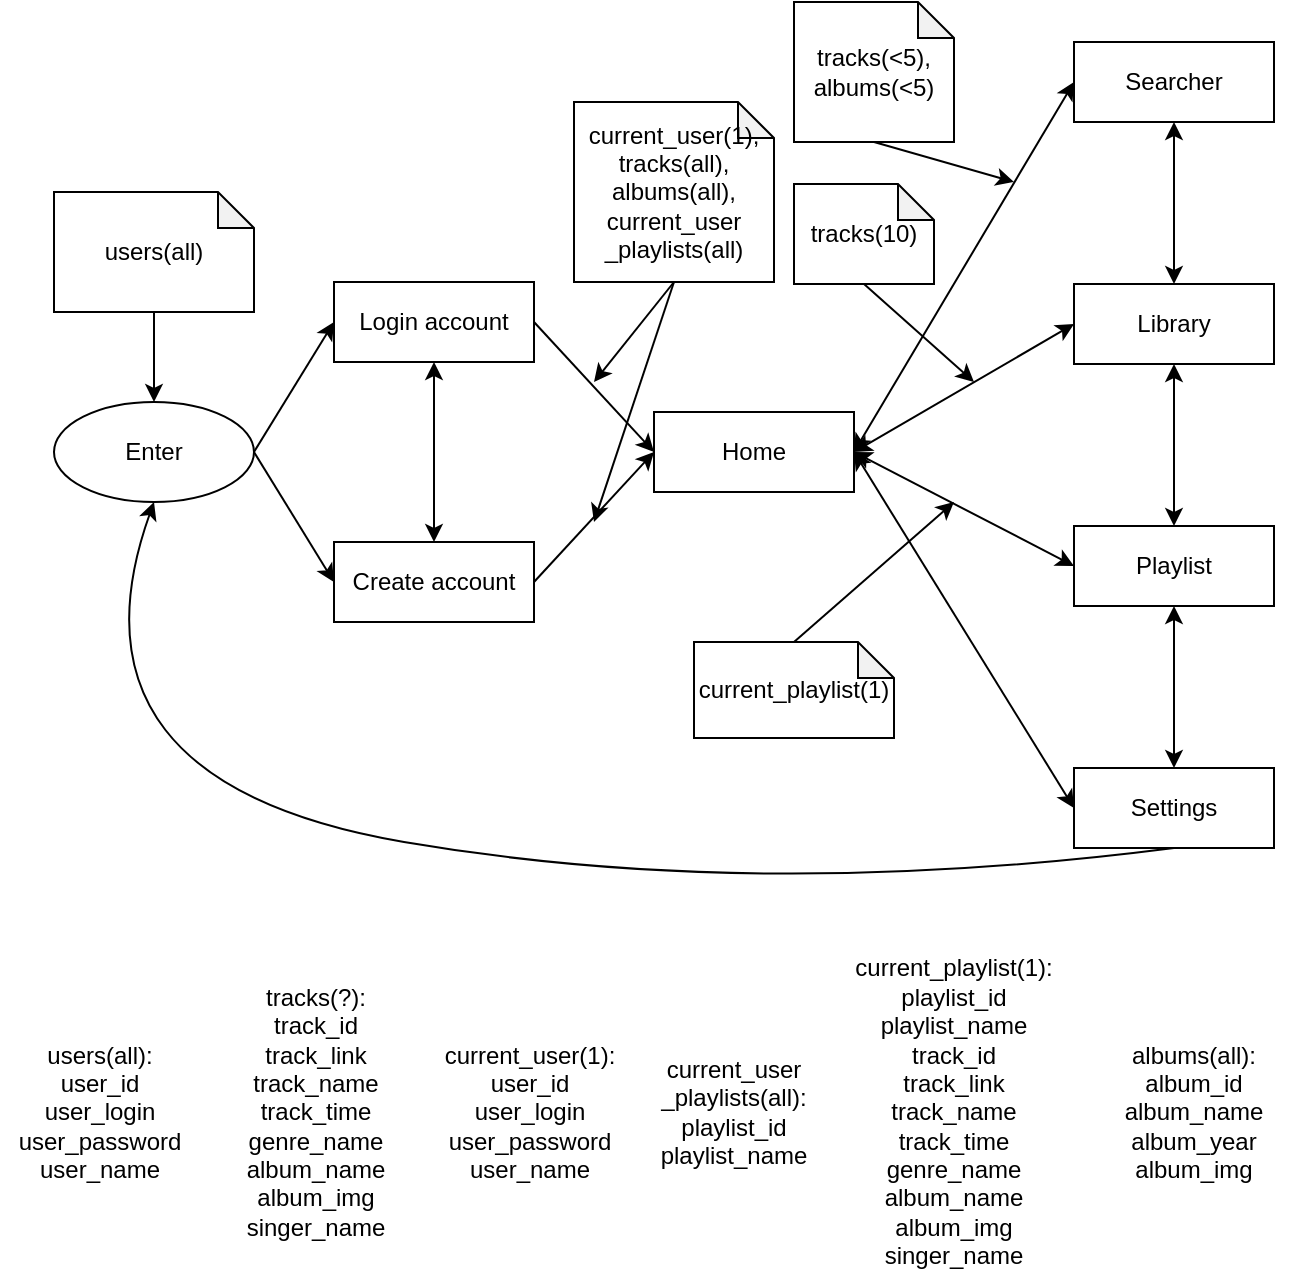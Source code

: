 <mxfile version="12.3.0" type="device" pages="1"><diagram id="zyFuO9ilRkL5UE_FnoDK" name="Page-1"><mxGraphModel dx="1915" dy="568" grid="1" gridSize="10" guides="1" tooltips="1" connect="1" arrows="1" fold="1" page="1" pageScale="1" pageWidth="827" pageHeight="1169" math="0" shadow="0"><root><mxCell id="0"/><mxCell id="1" parent="0"/><mxCell id="wGz-5h7Buw7gmKjP20cU-1" value="Enter" style="ellipse;whiteSpace=wrap;html=1;" parent="1" vertex="1"><mxGeometry x="-800" y="210" width="100" height="50" as="geometry"/></mxCell><mxCell id="wGz-5h7Buw7gmKjP20cU-2" value="Login account" style="rounded=0;whiteSpace=wrap;html=1;" parent="1" vertex="1"><mxGeometry x="-660" y="150" width="100" height="40" as="geometry"/></mxCell><mxCell id="wGz-5h7Buw7gmKjP20cU-3" value="Create account" style="rounded=0;whiteSpace=wrap;html=1;" parent="1" vertex="1"><mxGeometry x="-660" y="280" width="100" height="40" as="geometry"/></mxCell><mxCell id="wGz-5h7Buw7gmKjP20cU-4" value="Home" style="rounded=0;whiteSpace=wrap;html=1;" parent="1" vertex="1"><mxGeometry x="-500" y="215" width="100" height="40" as="geometry"/></mxCell><mxCell id="wGz-5h7Buw7gmKjP20cU-6" value="Library" style="rounded=0;whiteSpace=wrap;html=1;" parent="1" vertex="1"><mxGeometry x="-290" y="151" width="100" height="40" as="geometry"/></mxCell><mxCell id="wGz-5h7Buw7gmKjP20cU-7" value="Playlist" style="rounded=0;whiteSpace=wrap;html=1;" parent="1" vertex="1"><mxGeometry x="-290" y="272" width="100" height="40" as="geometry"/></mxCell><mxCell id="wGz-5h7Buw7gmKjP20cU-8" value="Settings" style="rounded=0;whiteSpace=wrap;html=1;" parent="1" vertex="1"><mxGeometry x="-290" y="393" width="100" height="40" as="geometry"/></mxCell><mxCell id="wGz-5h7Buw7gmKjP20cU-9" value="" style="endArrow=classic;html=1;entryX=0;entryY=0.5;entryDx=0;entryDy=0;exitX=1;exitY=0.5;exitDx=0;exitDy=0;" parent="1" source="wGz-5h7Buw7gmKjP20cU-1" target="wGz-5h7Buw7gmKjP20cU-2" edge="1"><mxGeometry width="50" height="50" relative="1" as="geometry"><mxPoint x="-800" y="440" as="sourcePoint"/><mxPoint x="-750" y="390" as="targetPoint"/></mxGeometry></mxCell><mxCell id="wGz-5h7Buw7gmKjP20cU-10" value="" style="endArrow=classic;html=1;entryX=0;entryY=0.5;entryDx=0;entryDy=0;" parent="1" target="wGz-5h7Buw7gmKjP20cU-3" edge="1"><mxGeometry width="50" height="50" relative="1" as="geometry"><mxPoint x="-700" y="235" as="sourcePoint"/><mxPoint x="-750" y="390" as="targetPoint"/></mxGeometry></mxCell><mxCell id="wGz-5h7Buw7gmKjP20cU-11" value="" style="endArrow=classic;startArrow=classic;html=1;entryX=0.5;entryY=1;entryDx=0;entryDy=0;exitX=0.5;exitY=0;exitDx=0;exitDy=0;" parent="1" source="wGz-5h7Buw7gmKjP20cU-3" target="wGz-5h7Buw7gmKjP20cU-2" edge="1"><mxGeometry width="50" height="50" relative="1" as="geometry"><mxPoint x="-800" y="440" as="sourcePoint"/><mxPoint x="-750" y="390" as="targetPoint"/></mxGeometry></mxCell><mxCell id="wGz-5h7Buw7gmKjP20cU-12" value="" style="endArrow=classic;html=1;entryX=0;entryY=0.5;entryDx=0;entryDy=0;exitX=1;exitY=0.5;exitDx=0;exitDy=0;" parent="1" source="wGz-5h7Buw7gmKjP20cU-3" target="wGz-5h7Buw7gmKjP20cU-4" edge="1"><mxGeometry width="50" height="50" relative="1" as="geometry"><mxPoint x="-800" y="440" as="sourcePoint"/><mxPoint x="-750" y="390" as="targetPoint"/></mxGeometry></mxCell><mxCell id="wGz-5h7Buw7gmKjP20cU-13" value="" style="endArrow=classic;html=1;entryX=0;entryY=0.5;entryDx=0;entryDy=0;exitX=1;exitY=0.5;exitDx=0;exitDy=0;" parent="1" source="wGz-5h7Buw7gmKjP20cU-2" target="wGz-5h7Buw7gmKjP20cU-4" edge="1"><mxGeometry width="50" height="50" relative="1" as="geometry"><mxPoint x="-800" y="440" as="sourcePoint"/><mxPoint x="-750" y="390" as="targetPoint"/></mxGeometry></mxCell><mxCell id="wGz-5h7Buw7gmKjP20cU-15" value="" style="endArrow=classic;startArrow=classic;html=1;entryX=0;entryY=0.5;entryDx=0;entryDy=0;exitX=1;exitY=0.5;exitDx=0;exitDy=0;" parent="1" source="wGz-5h7Buw7gmKjP20cU-4" target="wGz-5h7Buw7gmKjP20cU-6" edge="1"><mxGeometry width="50" height="50" relative="1" as="geometry"><mxPoint x="-800" y="400" as="sourcePoint"/><mxPoint x="-750" y="350" as="targetPoint"/></mxGeometry></mxCell><mxCell id="wGz-5h7Buw7gmKjP20cU-16" value="" style="endArrow=classic;startArrow=classic;html=1;entryX=0;entryY=0.5;entryDx=0;entryDy=0;exitX=1;exitY=0.5;exitDx=0;exitDy=0;" parent="1" source="wGz-5h7Buw7gmKjP20cU-4" target="wGz-5h7Buw7gmKjP20cU-8" edge="1"><mxGeometry width="50" height="50" relative="1" as="geometry"><mxPoint x="-800" y="400" as="sourcePoint"/><mxPoint x="-750" y="350" as="targetPoint"/></mxGeometry></mxCell><mxCell id="wGz-5h7Buw7gmKjP20cU-17" value="" style="endArrow=classic;startArrow=classic;html=1;entryX=0;entryY=0.5;entryDx=0;entryDy=0;exitX=1;exitY=0.5;exitDx=0;exitDy=0;" parent="1" source="wGz-5h7Buw7gmKjP20cU-4" target="wGz-5h7Buw7gmKjP20cU-7" edge="1"><mxGeometry width="50" height="50" relative="1" as="geometry"><mxPoint x="-800" y="400" as="sourcePoint"/><mxPoint x="-750" y="350" as="targetPoint"/></mxGeometry></mxCell><mxCell id="wGz-5h7Buw7gmKjP20cU-18" value="" style="endArrow=classic;startArrow=classic;html=1;entryX=0.5;entryY=1;entryDx=0;entryDy=0;exitX=0.5;exitY=0;exitDx=0;exitDy=0;" parent="1" source="wGz-5h7Buw7gmKjP20cU-7" target="wGz-5h7Buw7gmKjP20cU-6" edge="1"><mxGeometry width="50" height="50" relative="1" as="geometry"><mxPoint x="-710" y="454.5" as="sourcePoint"/><mxPoint x="-660" y="404.5" as="targetPoint"/></mxGeometry></mxCell><mxCell id="wGz-5h7Buw7gmKjP20cU-19" value="" style="endArrow=classic;startArrow=classic;html=1;entryX=0.5;entryY=1;entryDx=0;entryDy=0;exitX=0.5;exitY=0;exitDx=0;exitDy=0;" parent="1" source="wGz-5h7Buw7gmKjP20cU-8" target="wGz-5h7Buw7gmKjP20cU-7" edge="1"><mxGeometry width="50" height="50" relative="1" as="geometry"><mxPoint x="-710" y="454.5" as="sourcePoint"/><mxPoint x="-660" y="404.5" as="targetPoint"/></mxGeometry></mxCell><mxCell id="wGz-5h7Buw7gmKjP20cU-20" value="" style="curved=1;endArrow=classic;html=1;entryX=0.5;entryY=1;entryDx=0;entryDy=0;exitX=0.5;exitY=1;exitDx=0;exitDy=0;" parent="1" source="wGz-5h7Buw7gmKjP20cU-8" target="wGz-5h7Buw7gmKjP20cU-1" edge="1"><mxGeometry width="50" height="50" relative="1" as="geometry"><mxPoint x="-800" y="450" as="sourcePoint"/><mxPoint x="-750" y="400" as="targetPoint"/><Array as="points"><mxPoint x="-450" y="460"/><mxPoint x="-800" y="400"/></Array></mxGeometry></mxCell><mxCell id="wGz-5h7Buw7gmKjP20cU-22" value="Searcher" style="rounded=0;whiteSpace=wrap;html=1;" parent="1" vertex="1"><mxGeometry x="-290" y="30" width="100" height="40" as="geometry"/></mxCell><mxCell id="wGz-5h7Buw7gmKjP20cU-23" value="" style="endArrow=classic;startArrow=classic;html=1;entryX=0.5;entryY=1;entryDx=0;entryDy=0;exitX=0.5;exitY=0;exitDx=0;exitDy=0;" parent="1" source="wGz-5h7Buw7gmKjP20cU-6" target="wGz-5h7Buw7gmKjP20cU-22" edge="1"><mxGeometry width="50" height="50" relative="1" as="geometry"><mxPoint x="-230" y="140" as="sourcePoint"/><mxPoint x="-230" y="80" as="targetPoint"/></mxGeometry></mxCell><mxCell id="wGz-5h7Buw7gmKjP20cU-24" value="" style="endArrow=classic;startArrow=classic;html=1;entryX=0;entryY=0.5;entryDx=0;entryDy=0;exitX=1;exitY=0.5;exitDx=0;exitDy=0;" parent="1" source="wGz-5h7Buw7gmKjP20cU-4" target="wGz-5h7Buw7gmKjP20cU-22" edge="1"><mxGeometry width="50" height="50" relative="1" as="geometry"><mxPoint x="-800" y="510" as="sourcePoint"/><mxPoint x="-750" y="460" as="targetPoint"/></mxGeometry></mxCell><mxCell id="X6zmNM30MagkHzK97ima-1" value="users(all):&lt;br&gt;user_id&lt;br&gt;user_login&lt;br&gt;user_password&lt;br&gt;user_name" style="text;html=1;strokeColor=none;fillColor=none;align=center;verticalAlign=middle;whiteSpace=wrap;rounded=0;" vertex="1" parent="1"><mxGeometry x="-827" y="480" width="100" height="170" as="geometry"/></mxCell><mxCell id="X6zmNM30MagkHzK97ima-3" value="current_user(1):&lt;br&gt;user_id&lt;br&gt;user_login&lt;br&gt;user_password&lt;br&gt;user_name" style="text;html=1;strokeColor=none;fillColor=none;align=center;verticalAlign=middle;whiteSpace=wrap;rounded=0;" vertex="1" parent="1"><mxGeometry x="-612" y="480" width="100" height="170" as="geometry"/></mxCell><mxCell id="X6zmNM30MagkHzK97ima-4" value="tracks(?):&lt;br&gt;track_id&lt;br&gt;track_link&lt;br&gt;track_name&lt;br&gt;track_time&lt;br&gt;genre_name&lt;br&gt;album_name&lt;br&gt;album_img&lt;br&gt;singer_name" style="text;html=1;strokeColor=none;fillColor=none;align=center;verticalAlign=middle;whiteSpace=wrap;rounded=0;" vertex="1" parent="1"><mxGeometry x="-719.5" y="480" width="100" height="170" as="geometry"/></mxCell><mxCell id="X6zmNM30MagkHzK97ima-5" value="current_user&lt;br&gt;_playlists(all):&lt;br&gt;playlist_id&lt;br&gt;playlist_name" style="text;html=1;strokeColor=none;fillColor=none;align=center;verticalAlign=middle;whiteSpace=wrap;rounded=0;" vertex="1" parent="1"><mxGeometry x="-510" y="480" width="100" height="170" as="geometry"/></mxCell><mxCell id="X6zmNM30MagkHzK97ima-6" value="current_playlist(1):&lt;br&gt;playlist_id&lt;br&gt;playlist_name&lt;br&gt;track_id&lt;br&gt;track_link&lt;br&gt;track_name&lt;br&gt;track_time&lt;br&gt;genre_name&lt;br&gt;album_name&lt;br&gt;album_img&lt;br&gt;singer_name" style="text;html=1;strokeColor=none;fillColor=none;align=center;verticalAlign=middle;whiteSpace=wrap;rounded=0;" vertex="1" parent="1"><mxGeometry x="-400" y="480" width="100" height="170" as="geometry"/></mxCell><mxCell id="X6zmNM30MagkHzK97ima-8" value="" style="endArrow=classic;html=1;exitX=0.5;exitY=1;exitDx=0;exitDy=0;exitPerimeter=0;" edge="1" parent="1" source="X6zmNM30MagkHzK97ima-11"><mxGeometry width="50" height="50" relative="1" as="geometry"><mxPoint x="-500" y="140" as="sourcePoint"/><mxPoint x="-530" y="200" as="targetPoint"/></mxGeometry></mxCell><mxCell id="X6zmNM30MagkHzK97ima-11" value="&lt;span style=&quot;white-space: normal&quot;&gt;current_user(1), tracks(all),&lt;br&gt;albums(all), current_user&lt;br&gt;_playlists(all)&lt;/span&gt;" style="shape=note;whiteSpace=wrap;html=1;backgroundOutline=1;darkOpacity=0.05;size=18;" vertex="1" parent="1"><mxGeometry x="-540" y="60" width="100" height="90" as="geometry"/></mxCell><mxCell id="X6zmNM30MagkHzK97ima-12" value="users(all)" style="shape=note;whiteSpace=wrap;html=1;backgroundOutline=1;darkOpacity=0.05;size=18;" vertex="1" parent="1"><mxGeometry x="-800" y="105" width="100" height="60" as="geometry"/></mxCell><mxCell id="X6zmNM30MagkHzK97ima-13" value="" style="endArrow=classic;html=1;exitX=0.5;exitY=1;exitDx=0;exitDy=0;exitPerimeter=0;" edge="1" parent="1" source="X6zmNM30MagkHzK97ima-12" target="wGz-5h7Buw7gmKjP20cU-1"><mxGeometry width="50" height="50" relative="1" as="geometry"><mxPoint x="-690" y="245" as="sourcePoint"/><mxPoint x="-650" y="180" as="targetPoint"/></mxGeometry></mxCell><mxCell id="X6zmNM30MagkHzK97ima-14" value="" style="endArrow=classic;html=1;exitX=0.5;exitY=1;exitDx=0;exitDy=0;exitPerimeter=0;" edge="1" parent="1" source="X6zmNM30MagkHzK97ima-11"><mxGeometry width="50" height="50" relative="1" as="geometry"><mxPoint x="-480" y="160" as="sourcePoint"/><mxPoint x="-530" y="270" as="targetPoint"/></mxGeometry></mxCell><mxCell id="X6zmNM30MagkHzK97ima-15" value="current_playlist(1)" style="shape=note;whiteSpace=wrap;html=1;backgroundOutline=1;darkOpacity=0.05;size=18;" vertex="1" parent="1"><mxGeometry x="-480" y="330" width="100" height="48" as="geometry"/></mxCell><mxCell id="X6zmNM30MagkHzK97ima-16" value="" style="endArrow=classic;html=1;exitX=0.5;exitY=0;exitDx=0;exitDy=0;exitPerimeter=0;" edge="1" parent="1" source="X6zmNM30MagkHzK97ima-15"><mxGeometry width="50" height="50" relative="1" as="geometry"><mxPoint x="-480" y="160" as="sourcePoint"/><mxPoint x="-350" y="260" as="targetPoint"/></mxGeometry></mxCell><mxCell id="X6zmNM30MagkHzK97ima-17" value="&lt;span style=&quot;white-space: normal&quot;&gt;tracks(10)&lt;/span&gt;" style="shape=note;whiteSpace=wrap;html=1;backgroundOutline=1;darkOpacity=0.05;size=18;" vertex="1" parent="1"><mxGeometry x="-430" y="101" width="70" height="50" as="geometry"/></mxCell><mxCell id="X6zmNM30MagkHzK97ima-18" value="" style="endArrow=classic;html=1;exitX=0.5;exitY=1;exitDx=0;exitDy=0;exitPerimeter=0;" edge="1" parent="1" source="X6zmNM30MagkHzK97ima-17"><mxGeometry width="50" height="50" relative="1" as="geometry"><mxPoint x="-480" y="160" as="sourcePoint"/><mxPoint x="-340" y="200" as="targetPoint"/></mxGeometry></mxCell><mxCell id="X6zmNM30MagkHzK97ima-19" value="&lt;span style=&quot;white-space: normal&quot;&gt;tracks(&amp;lt;5),&lt;br&gt;albums(&amp;lt;5)&lt;br&gt;&lt;/span&gt;" style="shape=note;whiteSpace=wrap;html=1;backgroundOutline=1;darkOpacity=0.05;size=18;" vertex="1" parent="1"><mxGeometry x="-430" y="10" width="80" height="70" as="geometry"/></mxCell><mxCell id="X6zmNM30MagkHzK97ima-20" value="" style="endArrow=classic;html=1;exitX=0.5;exitY=1;exitDx=0;exitDy=0;exitPerimeter=0;" edge="1" parent="1" source="X6zmNM30MagkHzK97ima-19"><mxGeometry width="50" height="50" relative="1" as="geometry"><mxPoint x="-385" y="161" as="sourcePoint"/><mxPoint x="-320" y="100" as="targetPoint"/></mxGeometry></mxCell><mxCell id="X6zmNM30MagkHzK97ima-21" value="albums(all):&lt;br&gt;album_id&lt;br&gt;album_name&lt;br&gt;album_year&lt;br&gt;album_img&lt;br&gt;" style="text;html=1;strokeColor=none;fillColor=none;align=center;verticalAlign=middle;whiteSpace=wrap;rounded=0;" vertex="1" parent="1"><mxGeometry x="-280" y="480" width="100" height="170" as="geometry"/></mxCell></root></mxGraphModel></diagram></mxfile>